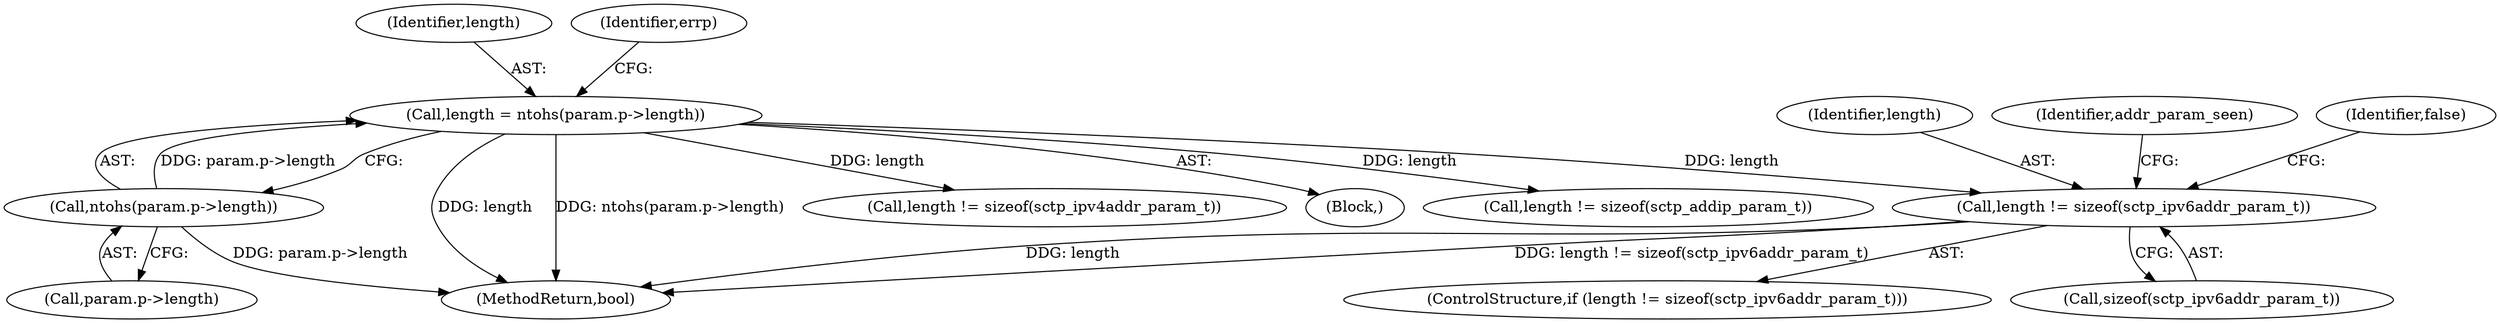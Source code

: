 digraph "0_linux_9de7922bc709eee2f609cd01d98aaedc4cf5ea74_0@API" {
"1000162" [label="(Call,length != sizeof(sctp_ipv6addr_param_t))"];
"1000125" [label="(Call,length = ntohs(param.p->length))"];
"1000127" [label="(Call,ntohs(param.p->length))"];
"1000206" [label="(Call,length != sizeof(sctp_addip_param_t))"];
"1000242" [label="(MethodReturn,bool)"];
"1000126" [label="(Identifier,length)"];
"1000125" [label="(Call,length = ntohs(param.p->length))"];
"1000162" [label="(Call,length != sizeof(sctp_ipv6addr_param_t))"];
"1000127" [label="(Call,ntohs(param.p->length))"];
"1000150" [label="(Call,length != sizeof(sctp_ipv4addr_param_t))"];
"1000128" [label="(Call,param.p->length)"];
"1000161" [label="(ControlStructure,if (length != sizeof(sctp_ipv6addr_param_t)))"];
"1000163" [label="(Identifier,length)"];
"1000164" [label="(Call,sizeof(sctp_ipv6addr_param_t))"];
"1000123" [label="(Block,)"];
"1000135" [label="(Identifier,errp)"];
"1000169" [label="(Identifier,addr_param_seen)"];
"1000167" [label="(Identifier,false)"];
"1000162" -> "1000161"  [label="AST: "];
"1000162" -> "1000164"  [label="CFG: "];
"1000163" -> "1000162"  [label="AST: "];
"1000164" -> "1000162"  [label="AST: "];
"1000167" -> "1000162"  [label="CFG: "];
"1000169" -> "1000162"  [label="CFG: "];
"1000162" -> "1000242"  [label="DDG: length"];
"1000162" -> "1000242"  [label="DDG: length != sizeof(sctp_ipv6addr_param_t)"];
"1000125" -> "1000162"  [label="DDG: length"];
"1000125" -> "1000123"  [label="AST: "];
"1000125" -> "1000127"  [label="CFG: "];
"1000126" -> "1000125"  [label="AST: "];
"1000127" -> "1000125"  [label="AST: "];
"1000135" -> "1000125"  [label="CFG: "];
"1000125" -> "1000242"  [label="DDG: length"];
"1000125" -> "1000242"  [label="DDG: ntohs(param.p->length)"];
"1000127" -> "1000125"  [label="DDG: param.p->length"];
"1000125" -> "1000150"  [label="DDG: length"];
"1000125" -> "1000206"  [label="DDG: length"];
"1000127" -> "1000128"  [label="CFG: "];
"1000128" -> "1000127"  [label="AST: "];
"1000127" -> "1000242"  [label="DDG: param.p->length"];
}
